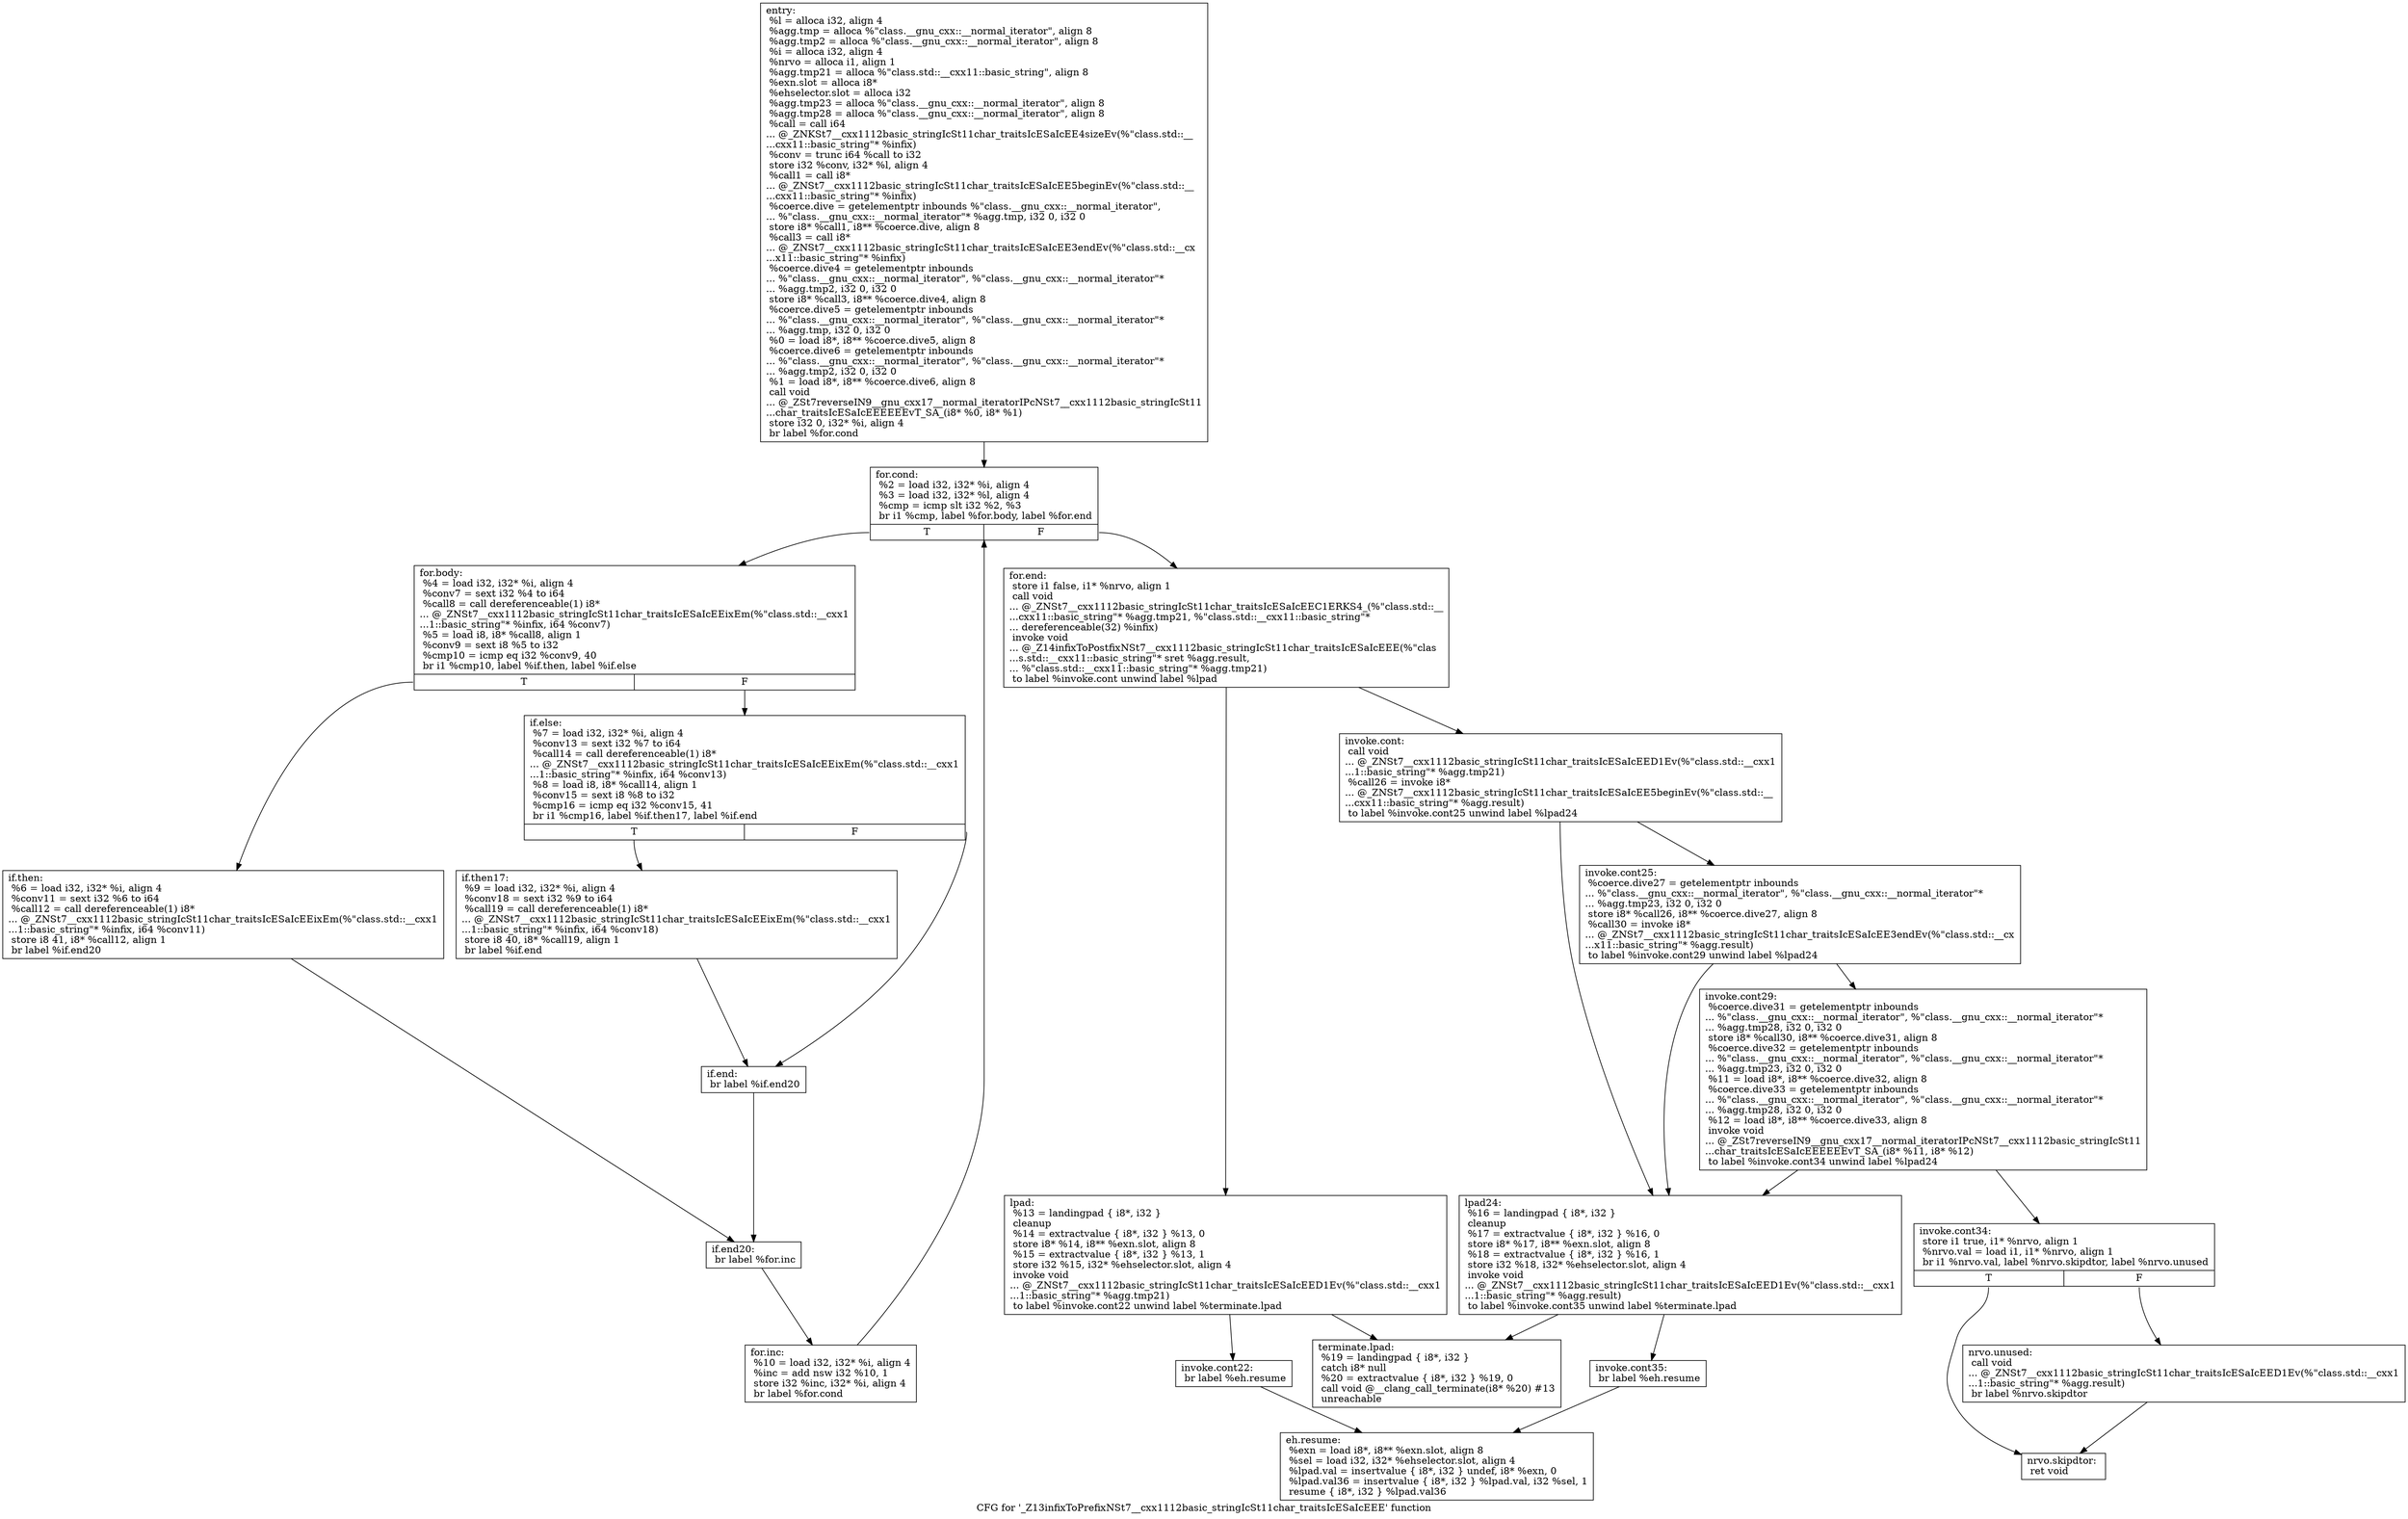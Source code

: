 digraph "CFG for '_Z13infixToPrefixNSt7__cxx1112basic_stringIcSt11char_traitsIcESaIcEEE' function" {
	label="CFG for '_Z13infixToPrefixNSt7__cxx1112basic_stringIcSt11char_traitsIcESaIcEEE' function";

	Node0x6b563e0 [shape=record,label="{entry:\l  %l = alloca i32, align 4\l  %agg.tmp = alloca %\"class.__gnu_cxx::__normal_iterator\", align 8\l  %agg.tmp2 = alloca %\"class.__gnu_cxx::__normal_iterator\", align 8\l  %i = alloca i32, align 4\l  %nrvo = alloca i1, align 1\l  %agg.tmp21 = alloca %\"class.std::__cxx11::basic_string\", align 8\l  %exn.slot = alloca i8*\l  %ehselector.slot = alloca i32\l  %agg.tmp23 = alloca %\"class.__gnu_cxx::__normal_iterator\", align 8\l  %agg.tmp28 = alloca %\"class.__gnu_cxx::__normal_iterator\", align 8\l  %call = call i64\l... @_ZNKSt7__cxx1112basic_stringIcSt11char_traitsIcESaIcEE4sizeEv(%\"class.std::__\l...cxx11::basic_string\"* %infix)\l  %conv = trunc i64 %call to i32\l  store i32 %conv, i32* %l, align 4\l  %call1 = call i8*\l... @_ZNSt7__cxx1112basic_stringIcSt11char_traitsIcESaIcEE5beginEv(%\"class.std::__\l...cxx11::basic_string\"* %infix)\l  %coerce.dive = getelementptr inbounds %\"class.__gnu_cxx::__normal_iterator\",\l... %\"class.__gnu_cxx::__normal_iterator\"* %agg.tmp, i32 0, i32 0\l  store i8* %call1, i8** %coerce.dive, align 8\l  %call3 = call i8*\l... @_ZNSt7__cxx1112basic_stringIcSt11char_traitsIcESaIcEE3endEv(%\"class.std::__cx\l...x11::basic_string\"* %infix)\l  %coerce.dive4 = getelementptr inbounds\l... %\"class.__gnu_cxx::__normal_iterator\", %\"class.__gnu_cxx::__normal_iterator\"*\l... %agg.tmp2, i32 0, i32 0\l  store i8* %call3, i8** %coerce.dive4, align 8\l  %coerce.dive5 = getelementptr inbounds\l... %\"class.__gnu_cxx::__normal_iterator\", %\"class.__gnu_cxx::__normal_iterator\"*\l... %agg.tmp, i32 0, i32 0\l  %0 = load i8*, i8** %coerce.dive5, align 8\l  %coerce.dive6 = getelementptr inbounds\l... %\"class.__gnu_cxx::__normal_iterator\", %\"class.__gnu_cxx::__normal_iterator\"*\l... %agg.tmp2, i32 0, i32 0\l  %1 = load i8*, i8** %coerce.dive6, align 8\l  call void\l... @_ZSt7reverseIN9__gnu_cxx17__normal_iteratorIPcNSt7__cxx1112basic_stringIcSt11\l...char_traitsIcESaIcEEEEEEvT_SA_(i8* %0, i8* %1)\l  store i32 0, i32* %i, align 4\l  br label %for.cond\l}"];
	Node0x6b563e0 -> Node0x6b57e50;
	Node0x6b57e50 [shape=record,label="{for.cond:                                         \l  %2 = load i32, i32* %i, align 4\l  %3 = load i32, i32* %l, align 4\l  %cmp = icmp slt i32 %2, %3\l  br i1 %cmp, label %for.body, label %for.end\l|{<s0>T|<s1>F}}"];
	Node0x6b57e50:s0 -> Node0x6b58090;
	Node0x6b57e50:s1 -> Node0x6b58170;
	Node0x6b58090 [shape=record,label="{for.body:                                         \l  %4 = load i32, i32* %i, align 4\l  %conv7 = sext i32 %4 to i64\l  %call8 = call dereferenceable(1) i8*\l... @_ZNSt7__cxx1112basic_stringIcSt11char_traitsIcESaIcEEixEm(%\"class.std::__cxx1\l...1::basic_string\"* %infix, i64 %conv7)\l  %5 = load i8, i8* %call8, align 1\l  %conv9 = sext i8 %5 to i32\l  %cmp10 = icmp eq i32 %conv9, 40\l  br i1 %cmp10, label %if.then, label %if.else\l|{<s0>T|<s1>F}}"];
	Node0x6b58090:s0 -> Node0x6b584e0;
	Node0x6b58090:s1 -> Node0x6b58830;
	Node0x6b584e0 [shape=record,label="{if.then:                                          \l  %6 = load i32, i32* %i, align 4\l  %conv11 = sext i32 %6 to i64\l  %call12 = call dereferenceable(1) i8*\l... @_ZNSt7__cxx1112basic_stringIcSt11char_traitsIcESaIcEEixEm(%\"class.std::__cxx1\l...1::basic_string\"* %infix, i64 %conv11)\l  store i8 41, i8* %call12, align 1\l  br label %if.end20\l}"];
	Node0x6b584e0 -> Node0x6b58a10;
	Node0x6b58830 [shape=record,label="{if.else:                                          \l  %7 = load i32, i32* %i, align 4\l  %conv13 = sext i32 %7 to i64\l  %call14 = call dereferenceable(1) i8*\l... @_ZNSt7__cxx1112basic_stringIcSt11char_traitsIcESaIcEEixEm(%\"class.std::__cxx1\l...1::basic_string\"* %infix, i64 %conv13)\l  %8 = load i8, i8* %call14, align 1\l  %conv15 = sext i8 %8 to i32\l  %cmp16 = icmp eq i32 %conv15, 41\l  br i1 %cmp16, label %if.then17, label %if.end\l|{<s0>T|<s1>F}}"];
	Node0x6b58830:s0 -> Node0x6b56dd0;
	Node0x6b58830:s1 -> Node0x6b58d20;
	Node0x6b56dd0 [shape=record,label="{if.then17:                                        \l  %9 = load i32, i32* %i, align 4\l  %conv18 = sext i32 %9 to i64\l  %call19 = call dereferenceable(1) i8*\l... @_ZNSt7__cxx1112basic_stringIcSt11char_traitsIcESaIcEEixEm(%\"class.std::__cxx1\l...1::basic_string\"* %infix, i64 %conv18)\l  store i8 40, i8* %call19, align 1\l  br label %if.end\l}"];
	Node0x6b56dd0 -> Node0x6b58d20;
	Node0x6b58d20 [shape=record,label="{if.end:                                           \l  br label %if.end20\l}"];
	Node0x6b58d20 -> Node0x6b58a10;
	Node0x6b58a10 [shape=record,label="{if.end20:                                         \l  br label %for.inc\l}"];
	Node0x6b58a10 -> Node0x6b592a0;
	Node0x6b592a0 [shape=record,label="{for.inc:                                          \l  %10 = load i32, i32* %i, align 4\l  %inc = add nsw i32 %10, 1\l  store i32 %inc, i32* %i, align 4\l  br label %for.cond\l}"];
	Node0x6b592a0 -> Node0x6b57e50;
	Node0x6b58170 [shape=record,label="{for.end:                                          \l  store i1 false, i1* %nrvo, align 1\l  call void\l... @_ZNSt7__cxx1112basic_stringIcSt11char_traitsIcESaIcEEC1ERKS4_(%\"class.std::__\l...cxx11::basic_string\"* %agg.tmp21, %\"class.std::__cxx11::basic_string\"*\l... dereferenceable(32) %infix)\l  invoke void\l... @_Z14infixToPostfixNSt7__cxx1112basic_stringIcSt11char_traitsIcESaIcEEE(%\"clas\l...s.std::__cxx11::basic_string\"* sret %agg.result,\l... %\"class.std::__cxx11::basic_string\"* %agg.tmp21)\l          to label %invoke.cont unwind label %lpad\l}"];
	Node0x6b58170 -> Node0x6b598a0;
	Node0x6b58170 -> Node0x6b59920;
	Node0x6b598a0 [shape=record,label="{invoke.cont:                                      \l  call void\l... @_ZNSt7__cxx1112basic_stringIcSt11char_traitsIcESaIcEED1Ev(%\"class.std::__cxx1\l...1::basic_string\"* %agg.tmp21)\l  %call26 = invoke i8*\l... @_ZNSt7__cxx1112basic_stringIcSt11char_traitsIcESaIcEE5beginEv(%\"class.std::__\l...cxx11::basic_string\"* %agg.result)\l          to label %invoke.cont25 unwind label %lpad24\l}"];
	Node0x6b598a0 -> Node0x6b59b60;
	Node0x6b598a0 -> Node0x6b59be0;
	Node0x6b59b60 [shape=record,label="{invoke.cont25:                                    \l  %coerce.dive27 = getelementptr inbounds\l... %\"class.__gnu_cxx::__normal_iterator\", %\"class.__gnu_cxx::__normal_iterator\"*\l... %agg.tmp23, i32 0, i32 0\l  store i8* %call26, i8** %coerce.dive27, align 8\l  %call30 = invoke i8*\l... @_ZNSt7__cxx1112basic_stringIcSt11char_traitsIcESaIcEE3endEv(%\"class.std::__cx\l...x11::basic_string\"* %agg.result)\l          to label %invoke.cont29 unwind label %lpad24\l}"];
	Node0x6b59b60 -> Node0x6b58300;
	Node0x6b59b60 -> Node0x6b59be0;
	Node0x6b58300 [shape=record,label="{invoke.cont29:                                    \l  %coerce.dive31 = getelementptr inbounds\l... %\"class.__gnu_cxx::__normal_iterator\", %\"class.__gnu_cxx::__normal_iterator\"*\l... %agg.tmp28, i32 0, i32 0\l  store i8* %call30, i8** %coerce.dive31, align 8\l  %coerce.dive32 = getelementptr inbounds\l... %\"class.__gnu_cxx::__normal_iterator\", %\"class.__gnu_cxx::__normal_iterator\"*\l... %agg.tmp23, i32 0, i32 0\l  %11 = load i8*, i8** %coerce.dive32, align 8\l  %coerce.dive33 = getelementptr inbounds\l... %\"class.__gnu_cxx::__normal_iterator\", %\"class.__gnu_cxx::__normal_iterator\"*\l... %agg.tmp28, i32 0, i32 0\l  %12 = load i8*, i8** %coerce.dive33, align 8\l  invoke void\l... @_ZSt7reverseIN9__gnu_cxx17__normal_iteratorIPcNSt7__cxx1112basic_stringIcSt11\l...char_traitsIcESaIcEEEEEEvT_SA_(i8* %11, i8* %12)\l          to label %invoke.cont34 unwind label %lpad24\l}"];
	Node0x6b58300 -> Node0x6b59720;
	Node0x6b58300 -> Node0x6b59be0;
	Node0x6b59720 [shape=record,label="{invoke.cont34:                                    \l  store i1 true, i1* %nrvo, align 1\l  %nrvo.val = load i1, i1* %nrvo, align 1\l  br i1 %nrvo.val, label %nrvo.skipdtor, label %nrvo.unused\l|{<s0>T|<s1>F}}"];
	Node0x6b59720:s0 -> Node0x6b4ae10;
	Node0x6b59720:s1 -> Node0x6b4aef0;
	Node0x6b59920 [shape=record,label="{lpad:                                             \l  %13 = landingpad \{ i8*, i32 \}\l          cleanup\l  %14 = extractvalue \{ i8*, i32 \} %13, 0\l  store i8* %14, i8** %exn.slot, align 8\l  %15 = extractvalue \{ i8*, i32 \} %13, 1\l  store i32 %15, i32* %ehselector.slot, align 4\l  invoke void\l... @_ZNSt7__cxx1112basic_stringIcSt11char_traitsIcESaIcEED1Ev(%\"class.std::__cxx1\l...1::basic_string\"* %agg.tmp21)\l          to label %invoke.cont22 unwind label %terminate.lpad\l}"];
	Node0x6b59920 -> Node0x6b4b260;
	Node0x6b59920 -> Node0x6b4b2e0;
	Node0x6b4b260 [shape=record,label="{invoke.cont22:                                    \l  br label %eh.resume\l}"];
	Node0x6b4b260 -> Node0x6b4b210;
	Node0x6b59be0 [shape=record,label="{lpad24:                                           \l  %16 = landingpad \{ i8*, i32 \}\l          cleanup\l  %17 = extractvalue \{ i8*, i32 \} %16, 0\l  store i8* %17, i8** %exn.slot, align 8\l  %18 = extractvalue \{ i8*, i32 \} %16, 1\l  store i32 %18, i32* %ehselector.slot, align 4\l  invoke void\l... @_ZNSt7__cxx1112basic_stringIcSt11char_traitsIcESaIcEED1Ev(%\"class.std::__cxx1\l...1::basic_string\"* %agg.result)\l          to label %invoke.cont35 unwind label %terminate.lpad\l}"];
	Node0x6b59be0 -> Node0x6b4b860;
	Node0x6b59be0 -> Node0x6b4b2e0;
	Node0x6b4aef0 [shape=record,label="{nrvo.unused:                                      \l  call void\l... @_ZNSt7__cxx1112basic_stringIcSt11char_traitsIcESaIcEED1Ev(%\"class.std::__cxx1\l...1::basic_string\"* %agg.result)\l  br label %nrvo.skipdtor\l}"];
	Node0x6b4aef0 -> Node0x6b4ae10;
	Node0x6b4ae10 [shape=record,label="{nrvo.skipdtor:                                    \l  ret void\l}"];
	Node0x6b4b860 [shape=record,label="{invoke.cont35:                                    \l  br label %eh.resume\l}"];
	Node0x6b4b860 -> Node0x6b4b210;
	Node0x6b4b210 [shape=record,label="{eh.resume:                                        \l  %exn = load i8*, i8** %exn.slot, align 8\l  %sel = load i32, i32* %ehselector.slot, align 4\l  %lpad.val = insertvalue \{ i8*, i32 \} undef, i8* %exn, 0\l  %lpad.val36 = insertvalue \{ i8*, i32 \} %lpad.val, i32 %sel, 1\l  resume \{ i8*, i32 \} %lpad.val36\l}"];
	Node0x6b4b2e0 [shape=record,label="{terminate.lpad:                                   \l  %19 = landingpad \{ i8*, i32 \}\l          catch i8* null\l  %20 = extractvalue \{ i8*, i32 \} %19, 0\l  call void @__clang_call_terminate(i8* %20) #13\l  unreachable\l}"];
}
